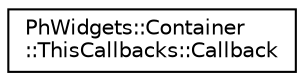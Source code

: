 digraph "Graphical Class Hierarchy"
{
  edge [fontname="Helvetica",fontsize="10",labelfontname="Helvetica",labelfontsize="10"];
  node [fontname="Helvetica",fontsize="10",shape=record];
  rankdir="LR";
  Node0 [label="PhWidgets::Container\l::ThisCallbacks::Callback",height=0.2,width=0.4,color="black", fillcolor="white", style="filled",URL="$struct_ph_widgets_1_1_container_1_1_this_callbacks_1_1_callback.html"];
}
